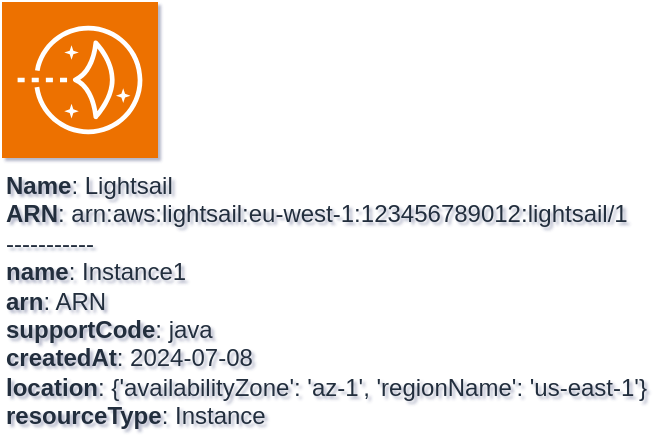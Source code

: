 <mxfile type="MultiCloud">
	<diagram id="diagram_1" name="AWS components">
		<mxGraphModel dx="1015" dy="661" grid="1" gridSize="10" guides="1" tooltips="1" connect="1" arrows="1" fold="1" page="1" pageScale="1" pageWidth="850" pageHeight="1100" math="0" shadow="1">
			<root>
				<mxCell id="0"/>
				<mxCell id="1" parent="0"/>
				<mxCell id="vertex:lightsail:arn:aws:lightsail:eu-west-1:123456789012:lightsail/1" value="&lt;b&gt;Name&lt;/b&gt;: Lightsail&lt;BR&gt;&lt;b&gt;ARN&lt;/b&gt;: arn:aws:lightsail:eu-west-1:123456789012:lightsail/1&lt;BR&gt;-----------&lt;BR&gt;&lt;b&gt;name&lt;/b&gt;: Instance1&lt;BR&gt;&lt;b&gt;arn&lt;/b&gt;: ARN&lt;BR&gt;&lt;b&gt;supportCode&lt;/b&gt;: java&lt;BR&gt;&lt;b&gt;createdAt&lt;/b&gt;: 2024-07-08&lt;BR&gt;&lt;b&gt;location&lt;/b&gt;: {'availabilityZone': 'az-1', 'regionName': 'us-east-1'}&lt;BR&gt;&lt;b&gt;resourceType&lt;/b&gt;: Instance" style="sketch=0;outlineConnect=0;fontColor=#232F3E;fillColor=#ED7100;strokeColor=#ffffff;dashed=0;verticalLabelPosition=bottom;verticalAlign=top;align=left;html=1;fontSize=12;fontStyle=0;aspect=fixed;shape=mxgraph.aws4.resourceIcon;resIcon=mxgraph.aws4.lightsail;" parent="1" vertex="1">
					<mxGeometry width="78" height="78" as="geometry"/>
				</mxCell>
			</root>
		</mxGraphModel>
	</diagram>
</mxfile>